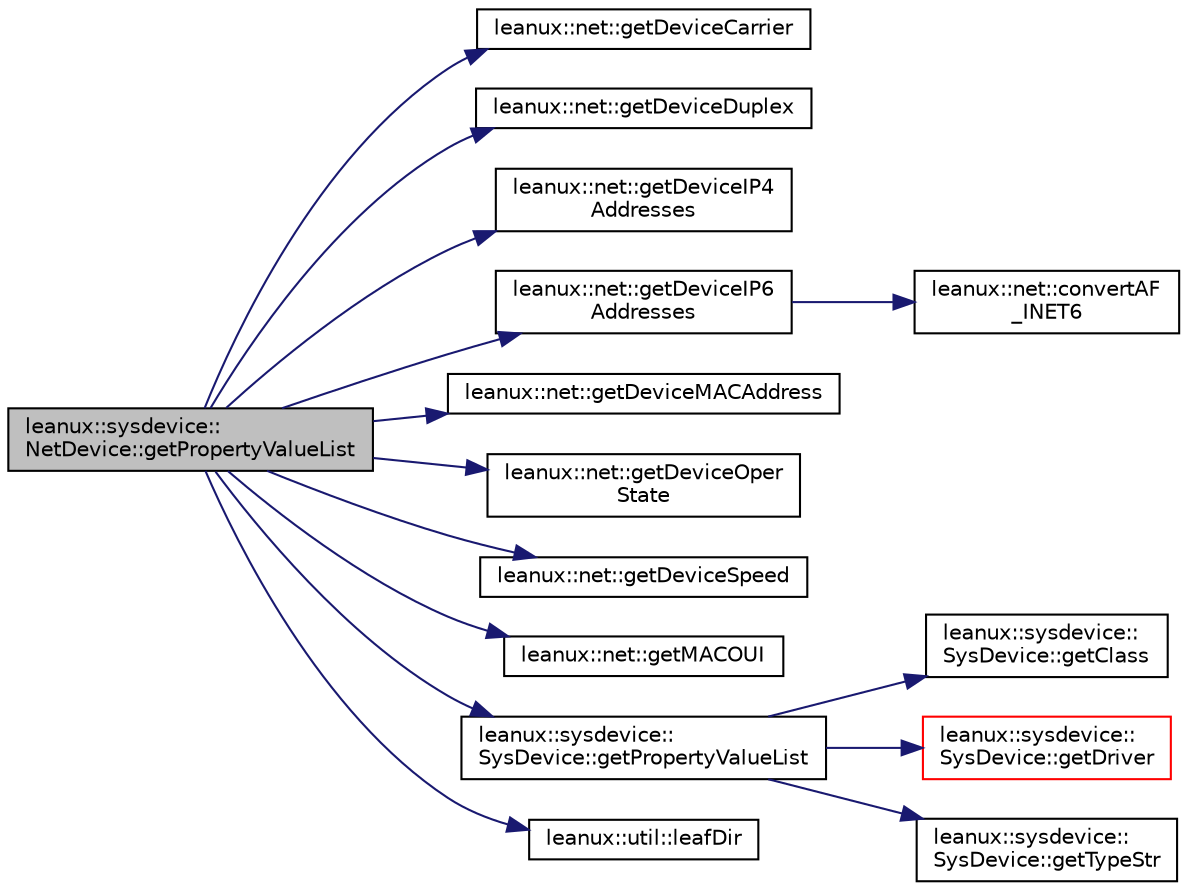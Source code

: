 digraph "leanux::sysdevice::NetDevice::getPropertyValueList"
{
 // LATEX_PDF_SIZE
  bgcolor="transparent";
  edge [fontname="Helvetica",fontsize="10",labelfontname="Helvetica",labelfontsize="10"];
  node [fontname="Helvetica",fontsize="10",shape=record];
  rankdir="LR";
  Node1 [label="leanux::sysdevice::\lNetDevice::getPropertyValueList",height=0.2,width=0.4,color="black", fillcolor="grey75", style="filled", fontcolor="black",tooltip=" "];
  Node1 -> Node2 [color="midnightblue",fontsize="10",style="solid",fontname="Helvetica"];
  Node2 [label="leanux::net::getDeviceCarrier",height=0.2,width=0.4,color="black",URL="$namespaceleanux_1_1net.html#a94118db8a190951c9a8b057a895a8710",tooltip="Get the device speed in Mb/s."];
  Node1 -> Node3 [color="midnightblue",fontsize="10",style="solid",fontname="Helvetica"];
  Node3 [label="leanux::net::getDeviceDuplex",height=0.2,width=0.4,color="black",URL="$namespaceleanux_1_1net.html#a5b7ce34f5a8e17c27903bb628ee9d697",tooltip="Get the duplex mode of the device."];
  Node1 -> Node4 [color="midnightblue",fontsize="10",style="solid",fontname="Helvetica"];
  Node4 [label="leanux::net::getDeviceIP4\lAddresses",height=0.2,width=0.4,color="black",URL="$namespaceleanux_1_1net.html#a1263f722e81950eb9973fe13b3b924d4",tooltip="Get a list of IP4 adresses assigned to the device."];
  Node1 -> Node5 [color="midnightblue",fontsize="10",style="solid",fontname="Helvetica"];
  Node5 [label="leanux::net::getDeviceIP6\lAddresses",height=0.2,width=0.4,color="black",URL="$namespaceleanux_1_1net.html#a7c381b1111743825c892ab901076314b",tooltip="Get a list of IP6 adresses assigned to the device."];
  Node5 -> Node6 [color="midnightblue",fontsize="10",style="solid",fontname="Helvetica"];
  Node6 [label="leanux::net::convertAF\l_INET6",height=0.2,width=0.4,color="black",URL="$namespaceleanux_1_1net.html#af94467113568c21e1a32c0d5e842dab0",tooltip="convert IPv6 network IP representation to human readable format."];
  Node1 -> Node7 [color="midnightblue",fontsize="10",style="solid",fontname="Helvetica"];
  Node7 [label="leanux::net::getDeviceMACAddress",height=0.2,width=0.4,color="black",URL="$namespaceleanux_1_1net.html#a6fd1c299c0eb06a5dece79bb60649d10",tooltip="Get the device's MAC address."];
  Node1 -> Node8 [color="midnightblue",fontsize="10",style="solid",fontname="Helvetica"];
  Node8 [label="leanux::net::getDeviceOper\lState",height=0.2,width=0.4,color="black",URL="$namespaceleanux_1_1net.html#a40e87ec67bc4685b34fe879cb484a4e4",tooltip="Get a network device's operating state."];
  Node1 -> Node9 [color="midnightblue",fontsize="10",style="solid",fontname="Helvetica"];
  Node9 [label="leanux::net::getDeviceSpeed",height=0.2,width=0.4,color="black",URL="$namespaceleanux_1_1net.html#a217767e4b9c2a86c4e9d06937c15bc9a",tooltip="Get the device speed in Mb/s."];
  Node1 -> Node10 [color="midnightblue",fontsize="10",style="solid",fontname="Helvetica"];
  Node10 [label="leanux::net::getMACOUI",height=0.2,width=0.4,color="black",URL="$namespaceleanux_1_1net.html#a569381dfafc9569570eb19cc8853085b",tooltip=" "];
  Node1 -> Node11 [color="midnightblue",fontsize="10",style="solid",fontname="Helvetica"];
  Node11 [label="leanux::sysdevice::\lSysDevice::getPropertyValueList",height=0.2,width=0.4,color="black",URL="$classleanux_1_1sysdevice_1_1SysDevice.html#ae45d4c50b05a48b480911a1aaeaeacc1",tooltip=" "];
  Node11 -> Node12 [color="midnightblue",fontsize="10",style="solid",fontname="Helvetica"];
  Node12 [label="leanux::sysdevice::\lSysDevice::getClass",height=0.2,width=0.4,color="black",URL="$classleanux_1_1sysdevice_1_1SysDevice.html#af93bf56dfb812cdfa443dcfaffcbbb25",tooltip="Get the device class for this device."];
  Node11 -> Node13 [color="midnightblue",fontsize="10",style="solid",fontname="Helvetica"];
  Node13 [label="leanux::sysdevice::\lSysDevice::getDriver",height=0.2,width=0.4,color="red",URL="$classleanux_1_1sysdevice_1_1SysDevice.html#af7a1af7a4b7729e150cceed395e4425b",tooltip="Get the driver for this device."];
  Node11 -> Node16 [color="midnightblue",fontsize="10",style="solid",fontname="Helvetica"];
  Node16 [label="leanux::sysdevice::\lSysDevice::getTypeStr",height=0.2,width=0.4,color="black",URL="$classleanux_1_1sysdevice_1_1SysDevice.html#a899968c4a70ecad67694f6850cf730fd",tooltip="Get a string representation for the SysDeviceType."];
  Node1 -> Node17 [color="midnightblue",fontsize="10",style="solid",fontname="Helvetica"];
  Node17 [label="leanux::util::leafDir",height=0.2,width=0.4,color="black",URL="$namespaceleanux_1_1util.html#aa27945944eed716a41f6128b7cefe97e",tooltip="returns the leaf of the tree - that string after the last '/'"];
}
